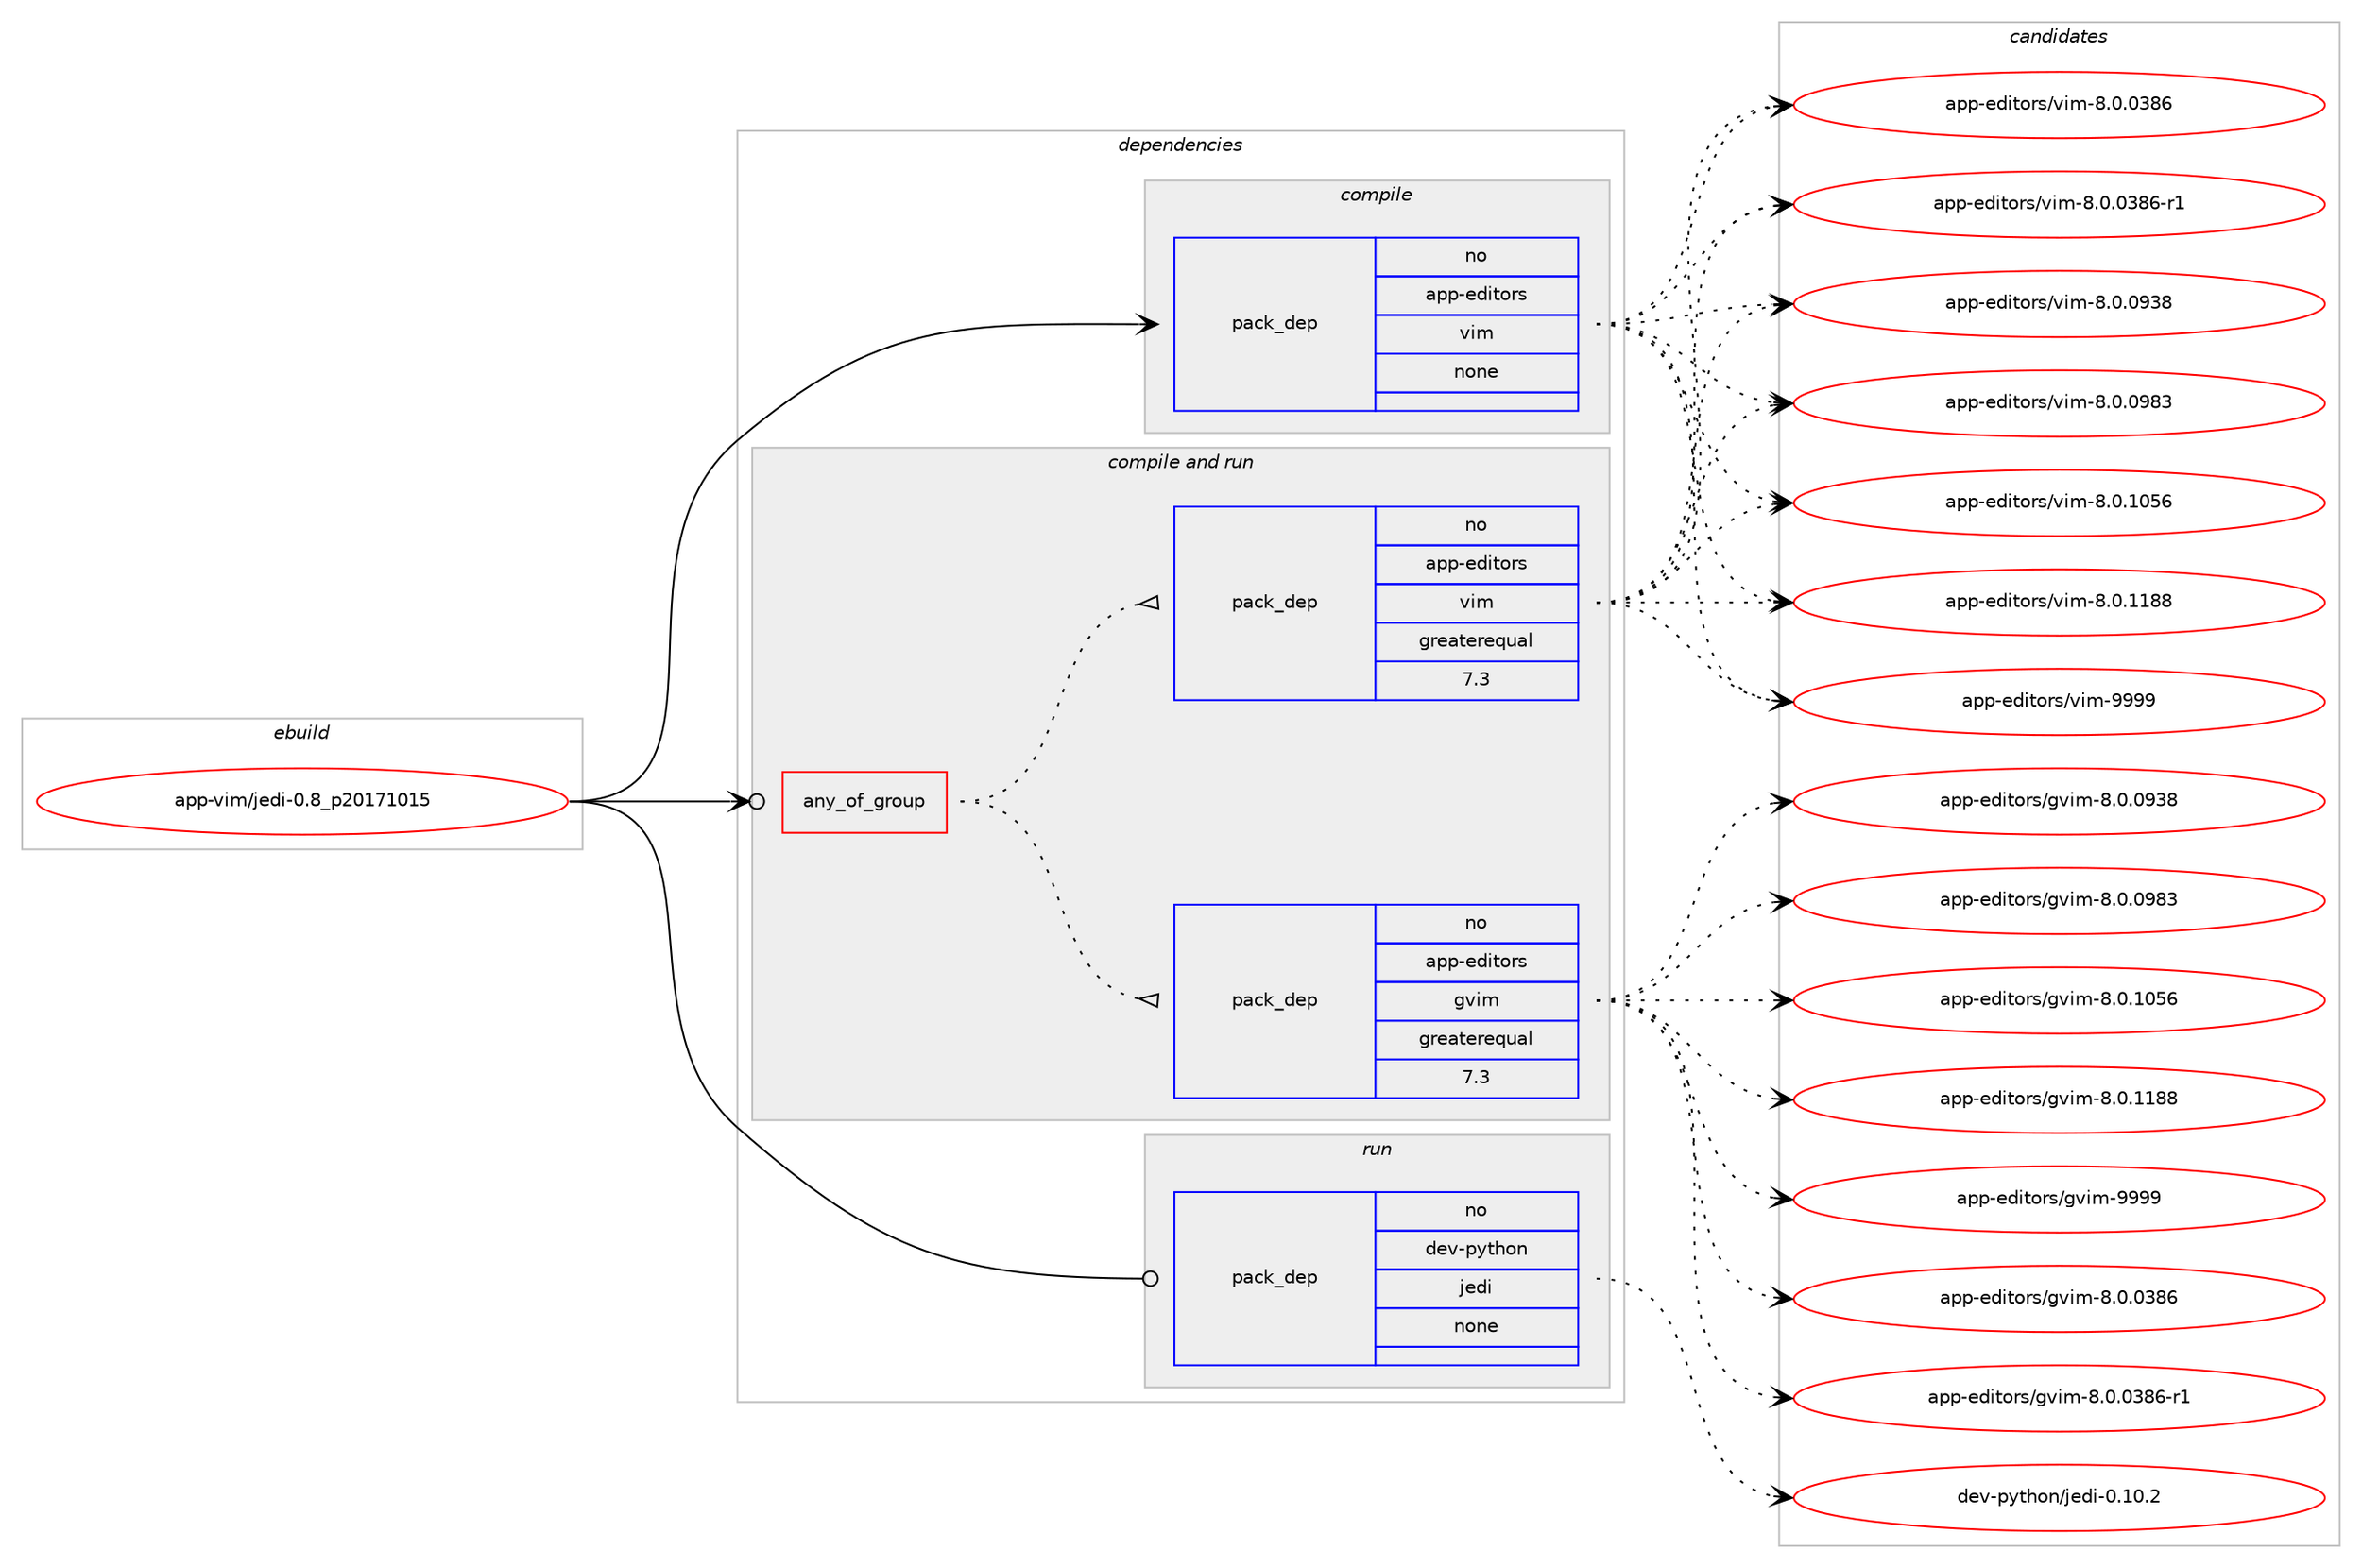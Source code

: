 digraph prolog {

# *************
# Graph options
# *************

newrank=true;
concentrate=true;
compound=true;
graph [rankdir=LR,fontname=Helvetica,fontsize=10,ranksep=1.5];#, ranksep=2.5, nodesep=0.2];
edge  [arrowhead=vee];
node  [fontname=Helvetica,fontsize=10];

# **********
# The ebuild
# **********

subgraph cluster_leftcol {
color=gray;
rank=same;
label=<<i>ebuild</i>>;
id [label="app-vim/jedi-0.8_p20171015", color=red, width=4, href="../app-vim/jedi-0.8_p20171015.svg"];
}

# ****************
# The dependencies
# ****************

subgraph cluster_midcol {
color=gray;
label=<<i>dependencies</i>>;
subgraph cluster_compile {
fillcolor="#eeeeee";
style=filled;
label=<<i>compile</i>>;
subgraph pack46147 {
dependency63109 [label=<<TABLE BORDER="0" CELLBORDER="1" CELLSPACING="0" CELLPADDING="4" WIDTH="220"><TR><TD ROWSPAN="6" CELLPADDING="30">pack_dep</TD></TR><TR><TD WIDTH="110">no</TD></TR><TR><TD>app-editors</TD></TR><TR><TD>vim</TD></TR><TR><TD>none</TD></TR><TR><TD></TD></TR></TABLE>>, shape=none, color=blue];
}
id:e -> dependency63109:w [weight=20,style="solid",arrowhead="vee"];
}
subgraph cluster_compileandrun {
fillcolor="#eeeeee";
style=filled;
label=<<i>compile and run</i>>;
subgraph any1244 {
dependency63110 [label=<<TABLE BORDER="0" CELLBORDER="1" CELLSPACING="0" CELLPADDING="4"><TR><TD CELLPADDING="10">any_of_group</TD></TR></TABLE>>, shape=none, color=red];subgraph pack46148 {
dependency63111 [label=<<TABLE BORDER="0" CELLBORDER="1" CELLSPACING="0" CELLPADDING="4" WIDTH="220"><TR><TD ROWSPAN="6" CELLPADDING="30">pack_dep</TD></TR><TR><TD WIDTH="110">no</TD></TR><TR><TD>app-editors</TD></TR><TR><TD>vim</TD></TR><TR><TD>greaterequal</TD></TR><TR><TD>7.3</TD></TR></TABLE>>, shape=none, color=blue];
}
dependency63110:e -> dependency63111:w [weight=20,style="dotted",arrowhead="oinv"];
subgraph pack46149 {
dependency63112 [label=<<TABLE BORDER="0" CELLBORDER="1" CELLSPACING="0" CELLPADDING="4" WIDTH="220"><TR><TD ROWSPAN="6" CELLPADDING="30">pack_dep</TD></TR><TR><TD WIDTH="110">no</TD></TR><TR><TD>app-editors</TD></TR><TR><TD>gvim</TD></TR><TR><TD>greaterequal</TD></TR><TR><TD>7.3</TD></TR></TABLE>>, shape=none, color=blue];
}
dependency63110:e -> dependency63112:w [weight=20,style="dotted",arrowhead="oinv"];
}
id:e -> dependency63110:w [weight=20,style="solid",arrowhead="odotvee"];
}
subgraph cluster_run {
fillcolor="#eeeeee";
style=filled;
label=<<i>run</i>>;
subgraph pack46150 {
dependency63113 [label=<<TABLE BORDER="0" CELLBORDER="1" CELLSPACING="0" CELLPADDING="4" WIDTH="220"><TR><TD ROWSPAN="6" CELLPADDING="30">pack_dep</TD></TR><TR><TD WIDTH="110">no</TD></TR><TR><TD>dev-python</TD></TR><TR><TD>jedi</TD></TR><TR><TD>none</TD></TR><TR><TD></TD></TR></TABLE>>, shape=none, color=blue];
}
id:e -> dependency63113:w [weight=20,style="solid",arrowhead="odot"];
}
}

# **************
# The candidates
# **************

subgraph cluster_choices {
rank=same;
color=gray;
label=<<i>candidates</i>>;

subgraph choice46147 {
color=black;
nodesep=1;
choice971121124510110010511611111411547118105109455646484648515654 [label="app-editors/vim-8.0.0386", color=red, width=4,href="../app-editors/vim-8.0.0386.svg"];
choice9711211245101100105116111114115471181051094556464846485156544511449 [label="app-editors/vim-8.0.0386-r1", color=red, width=4,href="../app-editors/vim-8.0.0386-r1.svg"];
choice971121124510110010511611111411547118105109455646484648575156 [label="app-editors/vim-8.0.0938", color=red, width=4,href="../app-editors/vim-8.0.0938.svg"];
choice971121124510110010511611111411547118105109455646484648575651 [label="app-editors/vim-8.0.0983", color=red, width=4,href="../app-editors/vim-8.0.0983.svg"];
choice971121124510110010511611111411547118105109455646484649485354 [label="app-editors/vim-8.0.1056", color=red, width=4,href="../app-editors/vim-8.0.1056.svg"];
choice971121124510110010511611111411547118105109455646484649495656 [label="app-editors/vim-8.0.1188", color=red, width=4,href="../app-editors/vim-8.0.1188.svg"];
choice9711211245101100105116111114115471181051094557575757 [label="app-editors/vim-9999", color=red, width=4,href="../app-editors/vim-9999.svg"];
dependency63109:e -> choice971121124510110010511611111411547118105109455646484648515654:w [style=dotted,weight="100"];
dependency63109:e -> choice9711211245101100105116111114115471181051094556464846485156544511449:w [style=dotted,weight="100"];
dependency63109:e -> choice971121124510110010511611111411547118105109455646484648575156:w [style=dotted,weight="100"];
dependency63109:e -> choice971121124510110010511611111411547118105109455646484648575651:w [style=dotted,weight="100"];
dependency63109:e -> choice971121124510110010511611111411547118105109455646484649485354:w [style=dotted,weight="100"];
dependency63109:e -> choice971121124510110010511611111411547118105109455646484649495656:w [style=dotted,weight="100"];
dependency63109:e -> choice9711211245101100105116111114115471181051094557575757:w [style=dotted,weight="100"];
}
subgraph choice46148 {
color=black;
nodesep=1;
choice971121124510110010511611111411547118105109455646484648515654 [label="app-editors/vim-8.0.0386", color=red, width=4,href="../app-editors/vim-8.0.0386.svg"];
choice9711211245101100105116111114115471181051094556464846485156544511449 [label="app-editors/vim-8.0.0386-r1", color=red, width=4,href="../app-editors/vim-8.0.0386-r1.svg"];
choice971121124510110010511611111411547118105109455646484648575156 [label="app-editors/vim-8.0.0938", color=red, width=4,href="../app-editors/vim-8.0.0938.svg"];
choice971121124510110010511611111411547118105109455646484648575651 [label="app-editors/vim-8.0.0983", color=red, width=4,href="../app-editors/vim-8.0.0983.svg"];
choice971121124510110010511611111411547118105109455646484649485354 [label="app-editors/vim-8.0.1056", color=red, width=4,href="../app-editors/vim-8.0.1056.svg"];
choice971121124510110010511611111411547118105109455646484649495656 [label="app-editors/vim-8.0.1188", color=red, width=4,href="../app-editors/vim-8.0.1188.svg"];
choice9711211245101100105116111114115471181051094557575757 [label="app-editors/vim-9999", color=red, width=4,href="../app-editors/vim-9999.svg"];
dependency63111:e -> choice971121124510110010511611111411547118105109455646484648515654:w [style=dotted,weight="100"];
dependency63111:e -> choice9711211245101100105116111114115471181051094556464846485156544511449:w [style=dotted,weight="100"];
dependency63111:e -> choice971121124510110010511611111411547118105109455646484648575156:w [style=dotted,weight="100"];
dependency63111:e -> choice971121124510110010511611111411547118105109455646484648575651:w [style=dotted,weight="100"];
dependency63111:e -> choice971121124510110010511611111411547118105109455646484649485354:w [style=dotted,weight="100"];
dependency63111:e -> choice971121124510110010511611111411547118105109455646484649495656:w [style=dotted,weight="100"];
dependency63111:e -> choice9711211245101100105116111114115471181051094557575757:w [style=dotted,weight="100"];
}
subgraph choice46149 {
color=black;
nodesep=1;
choice971121124510110010511611111411547103118105109455646484648515654 [label="app-editors/gvim-8.0.0386", color=red, width=4,href="../app-editors/gvim-8.0.0386.svg"];
choice9711211245101100105116111114115471031181051094556464846485156544511449 [label="app-editors/gvim-8.0.0386-r1", color=red, width=4,href="../app-editors/gvim-8.0.0386-r1.svg"];
choice971121124510110010511611111411547103118105109455646484648575156 [label="app-editors/gvim-8.0.0938", color=red, width=4,href="../app-editors/gvim-8.0.0938.svg"];
choice971121124510110010511611111411547103118105109455646484648575651 [label="app-editors/gvim-8.0.0983", color=red, width=4,href="../app-editors/gvim-8.0.0983.svg"];
choice971121124510110010511611111411547103118105109455646484649485354 [label="app-editors/gvim-8.0.1056", color=red, width=4,href="../app-editors/gvim-8.0.1056.svg"];
choice971121124510110010511611111411547103118105109455646484649495656 [label="app-editors/gvim-8.0.1188", color=red, width=4,href="../app-editors/gvim-8.0.1188.svg"];
choice9711211245101100105116111114115471031181051094557575757 [label="app-editors/gvim-9999", color=red, width=4,href="../app-editors/gvim-9999.svg"];
dependency63112:e -> choice971121124510110010511611111411547103118105109455646484648515654:w [style=dotted,weight="100"];
dependency63112:e -> choice9711211245101100105116111114115471031181051094556464846485156544511449:w [style=dotted,weight="100"];
dependency63112:e -> choice971121124510110010511611111411547103118105109455646484648575156:w [style=dotted,weight="100"];
dependency63112:e -> choice971121124510110010511611111411547103118105109455646484648575651:w [style=dotted,weight="100"];
dependency63112:e -> choice971121124510110010511611111411547103118105109455646484649485354:w [style=dotted,weight="100"];
dependency63112:e -> choice971121124510110010511611111411547103118105109455646484649495656:w [style=dotted,weight="100"];
dependency63112:e -> choice9711211245101100105116111114115471031181051094557575757:w [style=dotted,weight="100"];
}
subgraph choice46150 {
color=black;
nodesep=1;
choice100101118451121211161041111104710610110010545484649484650 [label="dev-python/jedi-0.10.2", color=red, width=4,href="../dev-python/jedi-0.10.2.svg"];
dependency63113:e -> choice100101118451121211161041111104710610110010545484649484650:w [style=dotted,weight="100"];
}
}

}
